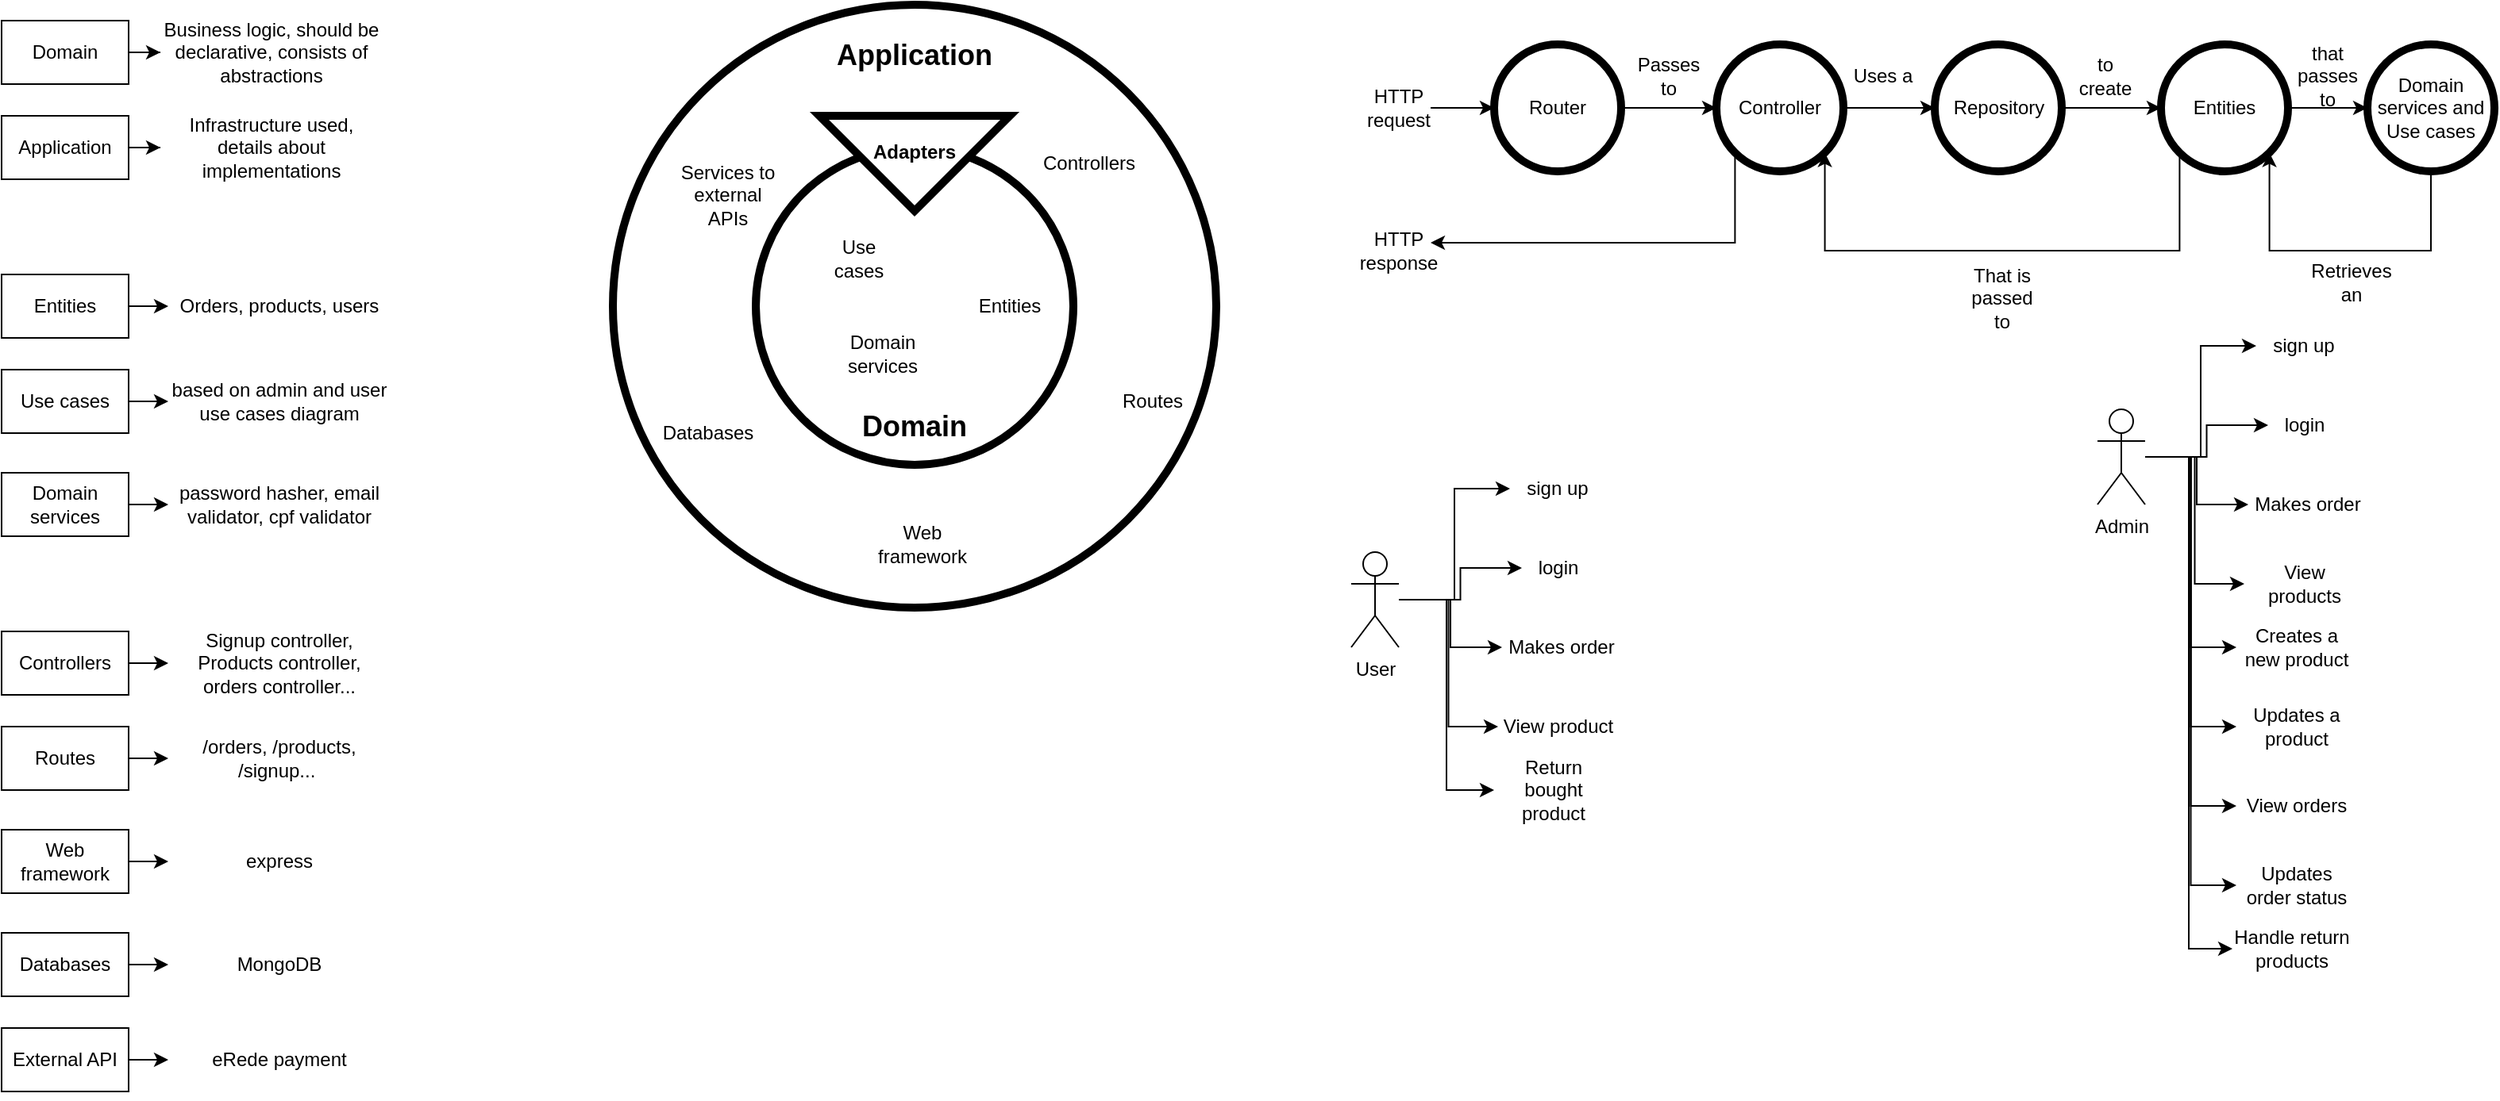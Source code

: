 <mxfile version="13.6.5">
    <diagram id="Y4hd6uM7mUlnHPzgLVsa" name="Page-1">
        <mxGraphModel dx="1163" dy="771" grid="1" gridSize="10" guides="1" tooltips="1" connect="1" arrows="1" fold="1" page="1" pageScale="1" pageWidth="850" pageHeight="1100" math="0" shadow="0">
            <root>
                <mxCell id="0"/>
                <mxCell id="1" parent="0"/>
                <mxCell id="8" style="edgeStyle=orthogonalEdgeStyle;rounded=0;orthogonalLoop=1;jettySize=auto;html=1;" parent="1" source="2" target="5" edge="1">
                    <mxGeometry relative="1" as="geometry"/>
                </mxCell>
                <mxCell id="2" value="Domain" style="rounded=0;whiteSpace=wrap;html=1;" parent="1" vertex="1">
                    <mxGeometry x="40" y="40" width="80" height="40" as="geometry"/>
                </mxCell>
                <mxCell id="7" style="edgeStyle=orthogonalEdgeStyle;rounded=0;orthogonalLoop=1;jettySize=auto;html=1;" parent="1" source="3" target="6" edge="1">
                    <mxGeometry relative="1" as="geometry"/>
                </mxCell>
                <mxCell id="3" value="Application" style="rounded=0;whiteSpace=wrap;html=1;" parent="1" vertex="1">
                    <mxGeometry x="40" y="100" width="80" height="40" as="geometry"/>
                </mxCell>
                <mxCell id="5" value="Business logic, should be declarative, consists of abstractions" style="text;html=1;strokeColor=none;fillColor=none;align=center;verticalAlign=middle;whiteSpace=wrap;rounded=0;" parent="1" vertex="1">
                    <mxGeometry x="140" y="35" width="140" height="50" as="geometry"/>
                </mxCell>
                <mxCell id="6" value="Infrastructure used, details about implementations" style="text;html=1;strokeColor=none;fillColor=none;align=center;verticalAlign=middle;whiteSpace=wrap;rounded=0;" parent="1" vertex="1">
                    <mxGeometry x="140" y="95" width="140" height="50" as="geometry"/>
                </mxCell>
                <mxCell id="9" value="&lt;h2&gt;Application&lt;/h2&gt;" style="ellipse;whiteSpace=wrap;html=1;aspect=fixed;verticalAlign=top;strokeWidth=5;" parent="1" vertex="1">
                    <mxGeometry x="425" y="30" width="380" height="380" as="geometry"/>
                </mxCell>
                <mxCell id="10" value="&lt;font style=&quot;font-size: 18px&quot;&gt;Domain&lt;/font&gt;" style="ellipse;whiteSpace=wrap;html=1;aspect=fixed;verticalAlign=bottom;strokeWidth=5;fontStyle=1;horizontal=1;spacingBottom=10;" parent="1" vertex="1">
                    <mxGeometry x="515" y="120" width="200" height="200" as="geometry"/>
                </mxCell>
                <mxCell id="20XZh5EBx38HHahXffmD-10" value="Controllers" style="text;html=1;strokeColor=none;fillColor=none;align=center;verticalAlign=middle;whiteSpace=wrap;rounded=0;" parent="1" vertex="1">
                    <mxGeometry x="705" y="120" width="40" height="20" as="geometry"/>
                </mxCell>
                <mxCell id="20XZh5EBx38HHahXffmD-11" value="&lt;div&gt;Routes&lt;/div&gt;" style="text;html=1;strokeColor=none;fillColor=none;align=center;verticalAlign=middle;whiteSpace=wrap;rounded=0;" parent="1" vertex="1">
                    <mxGeometry x="745" y="270" width="40" height="20" as="geometry"/>
                </mxCell>
                <mxCell id="20XZh5EBx38HHahXffmD-12" value="Databases" style="text;html=1;strokeColor=none;fillColor=none;align=center;verticalAlign=middle;whiteSpace=wrap;rounded=0;" parent="1" vertex="1">
                    <mxGeometry x="465" y="290" width="40" height="20" as="geometry"/>
                </mxCell>
                <mxCell id="20XZh5EBx38HHahXffmD-13" value="Services to external APIs" style="text;html=1;strokeColor=none;fillColor=none;align=center;verticalAlign=middle;whiteSpace=wrap;rounded=0;" parent="1" vertex="1">
                    <mxGeometry x="465" y="140" width="65" height="20" as="geometry"/>
                </mxCell>
                <mxCell id="20XZh5EBx38HHahXffmD-15" value="Web framework" style="text;html=1;strokeColor=none;fillColor=none;align=center;verticalAlign=middle;whiteSpace=wrap;rounded=0;" parent="1" vertex="1">
                    <mxGeometry x="600" y="360" width="40" height="20" as="geometry"/>
                </mxCell>
                <mxCell id="20XZh5EBx38HHahXffmD-16" value="Use cases" style="text;html=1;strokeColor=none;fillColor=none;align=center;verticalAlign=middle;whiteSpace=wrap;rounded=0;" parent="1" vertex="1">
                    <mxGeometry x="560" y="180" width="40" height="20" as="geometry"/>
                </mxCell>
                <mxCell id="20XZh5EBx38HHahXffmD-17" value="Entities" style="text;html=1;strokeColor=none;fillColor=none;align=center;verticalAlign=middle;whiteSpace=wrap;rounded=0;" parent="1" vertex="1">
                    <mxGeometry x="655" y="210" width="40" height="20" as="geometry"/>
                </mxCell>
                <mxCell id="20XZh5EBx38HHahXffmD-18" value="Domain services" style="text;html=1;strokeColor=none;fillColor=none;align=center;verticalAlign=middle;whiteSpace=wrap;rounded=0;" parent="1" vertex="1">
                    <mxGeometry x="575" y="240" width="40" height="20" as="geometry"/>
                </mxCell>
                <mxCell id="20XZh5EBx38HHahXffmD-22" value="Adapters" style="triangle;whiteSpace=wrap;html=1;strokeWidth=5;rotation=90;horizontal=0;spacingBottom=15;fontStyle=1;fontSize=12;" parent="1" vertex="1">
                    <mxGeometry x="585" y="70" width="60" height="120" as="geometry"/>
                </mxCell>
                <mxCell id="20XZh5EBx38HHahXffmD-30" style="edgeStyle=orthogonalEdgeStyle;rounded=0;orthogonalLoop=1;jettySize=auto;html=1;fontSize=12;" parent="1" source="20XZh5EBx38HHahXffmD-26" target="20XZh5EBx38HHahXffmD-29" edge="1">
                    <mxGeometry relative="1" as="geometry"/>
                </mxCell>
                <mxCell id="20XZh5EBx38HHahXffmD-26" value="HTTP request" style="text;html=1;strokeColor=none;fillColor=none;align=center;verticalAlign=middle;whiteSpace=wrap;rounded=0;fontSize=12;" parent="1" vertex="1">
                    <mxGeometry x="900" y="85" width="40" height="20" as="geometry"/>
                </mxCell>
                <mxCell id="20XZh5EBx38HHahXffmD-32" style="edgeStyle=orthogonalEdgeStyle;rounded=0;orthogonalLoop=1;jettySize=auto;html=1;fontSize=12;" parent="1" source="20XZh5EBx38HHahXffmD-29" target="20XZh5EBx38HHahXffmD-31" edge="1">
                    <mxGeometry relative="1" as="geometry"/>
                </mxCell>
                <mxCell id="20XZh5EBx38HHahXffmD-29" value="Router" style="ellipse;whiteSpace=wrap;html=1;aspect=fixed;strokeWidth=5;fontSize=12;" parent="1" vertex="1">
                    <mxGeometry x="980" y="55" width="80" height="80" as="geometry"/>
                </mxCell>
                <mxCell id="20XZh5EBx38HHahXffmD-35" style="edgeStyle=orthogonalEdgeStyle;rounded=0;orthogonalLoop=1;jettySize=auto;html=1;entryX=0;entryY=0.5;entryDx=0;entryDy=0;fontSize=12;" parent="1" source="20XZh5EBx38HHahXffmD-31" target="20XZh5EBx38HHahXffmD-34" edge="1">
                    <mxGeometry relative="1" as="geometry"/>
                </mxCell>
                <mxCell id="20XZh5EBx38HHahXffmD-57" style="edgeStyle=orthogonalEdgeStyle;rounded=0;orthogonalLoop=1;jettySize=auto;html=1;exitX=0;exitY=1;exitDx=0;exitDy=0;entryX=1;entryY=0.25;entryDx=0;entryDy=0;fontSize=12;" parent="1" source="20XZh5EBx38HHahXffmD-31" target="20XZh5EBx38HHahXffmD-56" edge="1">
                    <mxGeometry relative="1" as="geometry">
                        <Array as="points">
                            <mxPoint x="1132" y="180"/>
                        </Array>
                    </mxGeometry>
                </mxCell>
                <mxCell id="20XZh5EBx38HHahXffmD-31" value="Controller" style="ellipse;whiteSpace=wrap;html=1;aspect=fixed;strokeWidth=5;fontSize=12;" parent="1" vertex="1">
                    <mxGeometry x="1120" y="55" width="80" height="80" as="geometry"/>
                </mxCell>
                <mxCell id="20XZh5EBx38HHahXffmD-33" value="Passes to" style="text;html=1;strokeColor=none;fillColor=none;align=center;verticalAlign=middle;whiteSpace=wrap;rounded=0;fontSize=12;" parent="1" vertex="1">
                    <mxGeometry x="1070" y="65" width="40" height="20" as="geometry"/>
                </mxCell>
                <mxCell id="20XZh5EBx38HHahXffmD-38" style="edgeStyle=orthogonalEdgeStyle;rounded=0;orthogonalLoop=1;jettySize=auto;html=1;entryX=0;entryY=0.5;entryDx=0;entryDy=0;fontSize=12;" parent="1" source="20XZh5EBx38HHahXffmD-34" target="20XZh5EBx38HHahXffmD-37" edge="1">
                    <mxGeometry relative="1" as="geometry"/>
                </mxCell>
                <mxCell id="20XZh5EBx38HHahXffmD-34" value="Repository" style="ellipse;whiteSpace=wrap;html=1;aspect=fixed;strokeWidth=5;fontSize=12;" parent="1" vertex="1">
                    <mxGeometry x="1257.5" y="55" width="80" height="80" as="geometry"/>
                </mxCell>
                <mxCell id="20XZh5EBx38HHahXffmD-36" value="Uses a" style="text;html=1;strokeColor=none;fillColor=none;align=center;verticalAlign=middle;whiteSpace=wrap;rounded=0;fontSize=12;" parent="1" vertex="1">
                    <mxGeometry x="1205" y="65" width="40" height="20" as="geometry"/>
                </mxCell>
                <mxCell id="20XZh5EBx38HHahXffmD-41" style="edgeStyle=orthogonalEdgeStyle;rounded=0;orthogonalLoop=1;jettySize=auto;html=1;entryX=0;entryY=0.5;entryDx=0;entryDy=0;fontSize=12;" parent="1" source="20XZh5EBx38HHahXffmD-37" target="20XZh5EBx38HHahXffmD-40" edge="1">
                    <mxGeometry relative="1" as="geometry"/>
                </mxCell>
                <mxCell id="20XZh5EBx38HHahXffmD-52" style="edgeStyle=orthogonalEdgeStyle;rounded=0;orthogonalLoop=1;jettySize=auto;html=1;exitX=0;exitY=1;exitDx=0;exitDy=0;entryX=1;entryY=1;entryDx=0;entryDy=0;fontSize=12;" parent="1" source="20XZh5EBx38HHahXffmD-37" target="20XZh5EBx38HHahXffmD-31" edge="1">
                    <mxGeometry relative="1" as="geometry">
                        <Array as="points">
                            <mxPoint x="1412" y="185"/>
                            <mxPoint x="1188" y="185"/>
                        </Array>
                    </mxGeometry>
                </mxCell>
                <mxCell id="20XZh5EBx38HHahXffmD-37" value="Entities" style="ellipse;whiteSpace=wrap;html=1;aspect=fixed;strokeWidth=5;fontSize=12;" parent="1" vertex="1">
                    <mxGeometry x="1400" y="55" width="80" height="80" as="geometry"/>
                </mxCell>
                <mxCell id="20XZh5EBx38HHahXffmD-39" value="to create" style="text;html=1;strokeColor=none;fillColor=none;align=center;verticalAlign=middle;whiteSpace=wrap;rounded=0;fontSize=12;" parent="1" vertex="1">
                    <mxGeometry x="1345" y="65" width="40" height="20" as="geometry"/>
                </mxCell>
                <mxCell id="20XZh5EBx38HHahXffmD-49" style="edgeStyle=orthogonalEdgeStyle;rounded=0;orthogonalLoop=1;jettySize=auto;html=1;fontSize=12;entryX=1;entryY=1;entryDx=0;entryDy=0;" parent="1" source="20XZh5EBx38HHahXffmD-40" target="20XZh5EBx38HHahXffmD-37" edge="1">
                    <mxGeometry relative="1" as="geometry">
                        <mxPoint x="1445" y="185" as="targetPoint"/>
                        <Array as="points">
                            <mxPoint x="1570" y="185"/>
                            <mxPoint x="1468" y="185"/>
                        </Array>
                    </mxGeometry>
                </mxCell>
                <mxCell id="20XZh5EBx38HHahXffmD-40" value="Domain services and Use cases" style="ellipse;whiteSpace=wrap;html=1;aspect=fixed;strokeWidth=5;fontSize=12;" parent="1" vertex="1">
                    <mxGeometry x="1530" y="55" width="80" height="80" as="geometry"/>
                </mxCell>
                <mxCell id="20XZh5EBx38HHahXffmD-42" value="that passes to" style="text;html=1;strokeColor=none;fillColor=none;align=center;verticalAlign=middle;whiteSpace=wrap;rounded=0;fontSize=12;" parent="1" vertex="1">
                    <mxGeometry x="1485" y="65" width="40" height="20" as="geometry"/>
                </mxCell>
                <mxCell id="20XZh5EBx38HHahXffmD-50" value="Retrieves an" style="text;html=1;strokeColor=none;fillColor=none;align=center;verticalAlign=middle;whiteSpace=wrap;rounded=0;fontSize=12;" parent="1" vertex="1">
                    <mxGeometry x="1500" y="195" width="40" height="20" as="geometry"/>
                </mxCell>
                <mxCell id="20XZh5EBx38HHahXffmD-54" value="That is passed to" style="text;html=1;strokeColor=none;fillColor=none;align=center;verticalAlign=middle;whiteSpace=wrap;rounded=0;fontSize=12;" parent="1" vertex="1">
                    <mxGeometry x="1280" y="205" width="40" height="20" as="geometry"/>
                </mxCell>
                <mxCell id="20XZh5EBx38HHahXffmD-56" value="HTTP response" style="text;html=1;strokeColor=none;fillColor=none;align=center;verticalAlign=middle;whiteSpace=wrap;rounded=0;fontSize=12;" parent="1" vertex="1">
                    <mxGeometry x="900" y="175" width="40" height="20" as="geometry"/>
                </mxCell>
                <mxCell id="14" style="edgeStyle=orthogonalEdgeStyle;rounded=0;orthogonalLoop=1;jettySize=auto;html=1;" edge="1" parent="1" source="12" target="13">
                    <mxGeometry relative="1" as="geometry"/>
                </mxCell>
                <mxCell id="12" value="Entities" style="rounded=0;whiteSpace=wrap;html=1;" vertex="1" parent="1">
                    <mxGeometry x="40" y="200" width="80" height="40" as="geometry"/>
                </mxCell>
                <mxCell id="13" value="Orders, products, users" style="text;html=1;strokeColor=none;fillColor=none;align=center;verticalAlign=middle;whiteSpace=wrap;rounded=0;" vertex="1" parent="1">
                    <mxGeometry x="145" y="195" width="140" height="50" as="geometry"/>
                </mxCell>
                <mxCell id="15" style="edgeStyle=orthogonalEdgeStyle;rounded=0;orthogonalLoop=1;jettySize=auto;html=1;" edge="1" parent="1" source="16">
                    <mxGeometry relative="1" as="geometry">
                        <mxPoint x="145" y="280" as="targetPoint"/>
                    </mxGeometry>
                </mxCell>
                <mxCell id="16" value="Use cases" style="rounded=0;whiteSpace=wrap;html=1;" vertex="1" parent="1">
                    <mxGeometry x="40" y="260" width="80" height="40" as="geometry"/>
                </mxCell>
                <mxCell id="18" value="based on admin and user use cases diagram" style="text;html=1;strokeColor=none;fillColor=none;align=center;verticalAlign=middle;whiteSpace=wrap;rounded=0;" vertex="1" parent="1">
                    <mxGeometry x="145" y="255" width="140" height="50" as="geometry"/>
                </mxCell>
                <mxCell id="28" style="edgeStyle=orthogonalEdgeStyle;rounded=0;orthogonalLoop=1;jettySize=auto;html=1;entryX=0;entryY=0.5;entryDx=0;entryDy=0;" edge="1" parent="1" source="19" target="22">
                    <mxGeometry relative="1" as="geometry"/>
                </mxCell>
                <mxCell id="29" style="edgeStyle=orthogonalEdgeStyle;rounded=0;orthogonalLoop=1;jettySize=auto;html=1;entryX=0;entryY=0.5;entryDx=0;entryDy=0;" edge="1" parent="1" source="19" target="23">
                    <mxGeometry relative="1" as="geometry"/>
                </mxCell>
                <mxCell id="30" style="edgeStyle=orthogonalEdgeStyle;rounded=0;orthogonalLoop=1;jettySize=auto;html=1;entryX=0;entryY=0.5;entryDx=0;entryDy=0;" edge="1" parent="1" source="19" target="25">
                    <mxGeometry relative="1" as="geometry"/>
                </mxCell>
                <mxCell id="31" style="edgeStyle=orthogonalEdgeStyle;rounded=0;orthogonalLoop=1;jettySize=auto;html=1;entryX=0;entryY=0.5;entryDx=0;entryDy=0;" edge="1" parent="1" source="19" target="26">
                    <mxGeometry relative="1" as="geometry"/>
                </mxCell>
                <mxCell id="51" style="edgeStyle=orthogonalEdgeStyle;rounded=0;orthogonalLoop=1;jettySize=auto;html=1;entryX=0;entryY=0.5;entryDx=0;entryDy=0;" edge="1" parent="1" source="19" target="50">
                    <mxGeometry relative="1" as="geometry"/>
                </mxCell>
                <mxCell id="19" value="User" style="shape=umlActor;verticalLabelPosition=bottom;verticalAlign=top;html=1;outlineConnect=0;" vertex="1" parent="1">
                    <mxGeometry x="890" y="375" width="30" height="60" as="geometry"/>
                </mxCell>
                <mxCell id="22" value="sign up" style="text;html=1;strokeColor=none;fillColor=none;align=center;verticalAlign=middle;whiteSpace=wrap;rounded=0;" vertex="1" parent="1">
                    <mxGeometry x="990" y="325" width="60" height="20" as="geometry"/>
                </mxCell>
                <mxCell id="23" value="login" style="text;html=1;strokeColor=none;fillColor=none;align=center;verticalAlign=middle;whiteSpace=wrap;rounded=0;" vertex="1" parent="1">
                    <mxGeometry x="997.5" y="375" width="45" height="20" as="geometry"/>
                </mxCell>
                <mxCell id="25" value="Makes order" style="text;html=1;strokeColor=none;fillColor=none;align=center;verticalAlign=middle;whiteSpace=wrap;rounded=0;" vertex="1" parent="1">
                    <mxGeometry x="985" y="425" width="75" height="20" as="geometry"/>
                </mxCell>
                <mxCell id="26" value="View product" style="text;html=1;strokeColor=none;fillColor=none;align=center;verticalAlign=middle;whiteSpace=wrap;rounded=0;" vertex="1" parent="1">
                    <mxGeometry x="982.5" y="475" width="75" height="20" as="geometry"/>
                </mxCell>
                <mxCell id="32" style="edgeStyle=orthogonalEdgeStyle;rounded=0;orthogonalLoop=1;jettySize=auto;html=1;entryX=0;entryY=0.5;entryDx=0;entryDy=0;" edge="1" parent="1" source="36" target="37">
                    <mxGeometry relative="1" as="geometry"/>
                </mxCell>
                <mxCell id="33" style="edgeStyle=orthogonalEdgeStyle;rounded=0;orthogonalLoop=1;jettySize=auto;html=1;entryX=0;entryY=0.5;entryDx=0;entryDy=0;" edge="1" parent="1" source="36" target="38">
                    <mxGeometry relative="1" as="geometry"/>
                </mxCell>
                <mxCell id="34" style="edgeStyle=orthogonalEdgeStyle;rounded=0;orthogonalLoop=1;jettySize=auto;html=1;entryX=0;entryY=0.5;entryDx=0;entryDy=0;" edge="1" parent="1" source="36" target="39">
                    <mxGeometry relative="1" as="geometry"/>
                </mxCell>
                <mxCell id="35" style="edgeStyle=orthogonalEdgeStyle;rounded=0;orthogonalLoop=1;jettySize=auto;html=1;entryX=0;entryY=0.5;entryDx=0;entryDy=0;" edge="1" parent="1" source="36" target="40">
                    <mxGeometry relative="1" as="geometry"/>
                </mxCell>
                <mxCell id="42" style="edgeStyle=orthogonalEdgeStyle;rounded=0;orthogonalLoop=1;jettySize=auto;html=1;entryX=0;entryY=0.5;entryDx=0;entryDy=0;" edge="1" parent="1" source="36" target="41">
                    <mxGeometry relative="1" as="geometry"/>
                </mxCell>
                <mxCell id="45" style="edgeStyle=orthogonalEdgeStyle;rounded=0;orthogonalLoop=1;jettySize=auto;html=1;entryX=0;entryY=0.5;entryDx=0;entryDy=0;" edge="1" parent="1" source="36" target="43">
                    <mxGeometry relative="1" as="geometry"/>
                </mxCell>
                <mxCell id="47" style="edgeStyle=orthogonalEdgeStyle;rounded=0;orthogonalLoop=1;jettySize=auto;html=1;entryX=0;entryY=0.5;entryDx=0;entryDy=0;" edge="1" parent="1" source="36" target="46">
                    <mxGeometry relative="1" as="geometry"/>
                </mxCell>
                <mxCell id="49" style="edgeStyle=orthogonalEdgeStyle;rounded=0;orthogonalLoop=1;jettySize=auto;html=1;entryX=0;entryY=0.5;entryDx=0;entryDy=0;" edge="1" parent="1" source="36" target="48">
                    <mxGeometry relative="1" as="geometry"/>
                </mxCell>
                <mxCell id="54" style="edgeStyle=orthogonalEdgeStyle;rounded=0;orthogonalLoop=1;jettySize=auto;html=1;entryX=0;entryY=0.5;entryDx=0;entryDy=0;" edge="1" parent="1" source="36" target="53">
                    <mxGeometry relative="1" as="geometry"/>
                </mxCell>
                <mxCell id="36" value="Admin" style="shape=umlActor;verticalLabelPosition=bottom;verticalAlign=top;html=1;outlineConnect=0;" vertex="1" parent="1">
                    <mxGeometry x="1360" y="285" width="30" height="60" as="geometry"/>
                </mxCell>
                <mxCell id="37" value="sign up" style="text;html=1;strokeColor=none;fillColor=none;align=center;verticalAlign=middle;whiteSpace=wrap;rounded=0;" vertex="1" parent="1">
                    <mxGeometry x="1460" y="235" width="60" height="20" as="geometry"/>
                </mxCell>
                <mxCell id="38" value="login" style="text;html=1;strokeColor=none;fillColor=none;align=center;verticalAlign=middle;whiteSpace=wrap;rounded=0;" vertex="1" parent="1">
                    <mxGeometry x="1467.5" y="285" width="45" height="20" as="geometry"/>
                </mxCell>
                <mxCell id="39" value="Makes order" style="text;html=1;strokeColor=none;fillColor=none;align=center;verticalAlign=middle;whiteSpace=wrap;rounded=0;" vertex="1" parent="1">
                    <mxGeometry x="1455" y="335" width="75" height="20" as="geometry"/>
                </mxCell>
                <mxCell id="40" value="View products" style="text;html=1;strokeColor=none;fillColor=none;align=center;verticalAlign=middle;whiteSpace=wrap;rounded=0;" vertex="1" parent="1">
                    <mxGeometry x="1452.5" y="385" width="75" height="20" as="geometry"/>
                </mxCell>
                <mxCell id="41" value="Creates a new product" style="text;html=1;strokeColor=none;fillColor=none;align=center;verticalAlign=middle;whiteSpace=wrap;rounded=0;" vertex="1" parent="1">
                    <mxGeometry x="1447.5" y="425" width="75" height="20" as="geometry"/>
                </mxCell>
                <mxCell id="43" value="Updates a product" style="text;html=1;strokeColor=none;fillColor=none;align=center;verticalAlign=middle;whiteSpace=wrap;rounded=0;" vertex="1" parent="1">
                    <mxGeometry x="1447.5" y="475" width="75" height="20" as="geometry"/>
                </mxCell>
                <mxCell id="46" value="View orders" style="text;html=1;strokeColor=none;fillColor=none;align=center;verticalAlign=middle;whiteSpace=wrap;rounded=0;" vertex="1" parent="1">
                    <mxGeometry x="1447.5" y="525" width="75" height="20" as="geometry"/>
                </mxCell>
                <mxCell id="48" value="Updates order status" style="text;html=1;strokeColor=none;fillColor=none;align=center;verticalAlign=middle;whiteSpace=wrap;rounded=0;" vertex="1" parent="1">
                    <mxGeometry x="1447.5" y="575" width="75" height="20" as="geometry"/>
                </mxCell>
                <mxCell id="50" value="Return bought product" style="text;html=1;strokeColor=none;fillColor=none;align=center;verticalAlign=middle;whiteSpace=wrap;rounded=0;" vertex="1" parent="1">
                    <mxGeometry x="980" y="515" width="75" height="20" as="geometry"/>
                </mxCell>
                <mxCell id="53" value="Handle return products" style="text;html=1;strokeColor=none;fillColor=none;align=center;verticalAlign=middle;whiteSpace=wrap;rounded=0;" vertex="1" parent="1">
                    <mxGeometry x="1445" y="615" width="75" height="20" as="geometry"/>
                </mxCell>
                <mxCell id="55" style="edgeStyle=orthogonalEdgeStyle;rounded=0;orthogonalLoop=1;jettySize=auto;html=1;" edge="1" parent="1" source="56">
                    <mxGeometry relative="1" as="geometry">
                        <mxPoint x="145" y="345" as="targetPoint"/>
                    </mxGeometry>
                </mxCell>
                <mxCell id="56" value="Domain services" style="rounded=0;whiteSpace=wrap;html=1;" vertex="1" parent="1">
                    <mxGeometry x="40" y="325" width="80" height="40" as="geometry"/>
                </mxCell>
                <mxCell id="57" value="password hasher, email validator, cpf validator" style="text;html=1;strokeColor=none;fillColor=none;align=center;verticalAlign=middle;whiteSpace=wrap;rounded=0;" vertex="1" parent="1">
                    <mxGeometry x="145" y="320" width="140" height="50" as="geometry"/>
                </mxCell>
                <mxCell id="58" style="edgeStyle=orthogonalEdgeStyle;rounded=0;orthogonalLoop=1;jettySize=auto;html=1;" edge="1" parent="1" target="60">
                    <mxGeometry relative="1" as="geometry">
                        <mxPoint x="130" y="420" as="sourcePoint"/>
                    </mxGeometry>
                </mxCell>
                <mxCell id="67" style="edgeStyle=orthogonalEdgeStyle;rounded=0;orthogonalLoop=1;jettySize=auto;html=1;" edge="1" parent="1" source="68" target="69">
                    <mxGeometry relative="1" as="geometry"/>
                </mxCell>
                <mxCell id="68" value="Controllers" style="rounded=0;whiteSpace=wrap;html=1;" vertex="1" parent="1">
                    <mxGeometry x="40" y="425" width="80" height="40" as="geometry"/>
                </mxCell>
                <mxCell id="69" value="Signup controller, Products controller, orders controller..." style="text;html=1;strokeColor=none;fillColor=none;align=center;verticalAlign=middle;whiteSpace=wrap;rounded=0;" vertex="1" parent="1">
                    <mxGeometry x="145" y="420" width="140" height="50" as="geometry"/>
                </mxCell>
                <mxCell id="70" style="edgeStyle=orthogonalEdgeStyle;rounded=0;orthogonalLoop=1;jettySize=auto;html=1;" edge="1" parent="1" source="71">
                    <mxGeometry relative="1" as="geometry">
                        <mxPoint x="145" y="505" as="targetPoint"/>
                    </mxGeometry>
                </mxCell>
                <mxCell id="71" value="Routes" style="rounded=0;whiteSpace=wrap;html=1;" vertex="1" parent="1">
                    <mxGeometry x="40" y="485" width="80" height="40" as="geometry"/>
                </mxCell>
                <mxCell id="72" value="/orders, /products, /signup...&amp;nbsp;" style="text;html=1;strokeColor=none;fillColor=none;align=center;verticalAlign=middle;whiteSpace=wrap;rounded=0;" vertex="1" parent="1">
                    <mxGeometry x="145" y="480" width="140" height="50" as="geometry"/>
                </mxCell>
                <mxCell id="73" style="edgeStyle=orthogonalEdgeStyle;rounded=0;orthogonalLoop=1;jettySize=auto;html=1;" edge="1" parent="1" source="74">
                    <mxGeometry relative="1" as="geometry">
                        <mxPoint x="145" y="570" as="targetPoint"/>
                    </mxGeometry>
                </mxCell>
                <mxCell id="74" value="Web framework" style="rounded=0;whiteSpace=wrap;html=1;" vertex="1" parent="1">
                    <mxGeometry x="40" y="550" width="80" height="40" as="geometry"/>
                </mxCell>
                <mxCell id="75" value="express" style="text;html=1;strokeColor=none;fillColor=none;align=center;verticalAlign=middle;whiteSpace=wrap;rounded=0;" vertex="1" parent="1">
                    <mxGeometry x="145" y="545" width="140" height="50" as="geometry"/>
                </mxCell>
                <mxCell id="76" style="edgeStyle=orthogonalEdgeStyle;rounded=0;orthogonalLoop=1;jettySize=auto;html=1;" edge="1" parent="1" source="77">
                    <mxGeometry relative="1" as="geometry">
                        <mxPoint x="145" y="635" as="targetPoint"/>
                    </mxGeometry>
                </mxCell>
                <mxCell id="77" value="Databases" style="rounded=0;whiteSpace=wrap;html=1;" vertex="1" parent="1">
                    <mxGeometry x="40" y="615" width="80" height="40" as="geometry"/>
                </mxCell>
                <mxCell id="78" value="MongoDB" style="text;html=1;strokeColor=none;fillColor=none;align=center;verticalAlign=middle;whiteSpace=wrap;rounded=0;" vertex="1" parent="1">
                    <mxGeometry x="145" y="610" width="140" height="50" as="geometry"/>
                </mxCell>
                <mxCell id="79" style="edgeStyle=orthogonalEdgeStyle;rounded=0;orthogonalLoop=1;jettySize=auto;html=1;" edge="1" parent="1" source="80">
                    <mxGeometry relative="1" as="geometry">
                        <mxPoint x="145" y="695" as="targetPoint"/>
                    </mxGeometry>
                </mxCell>
                <mxCell id="80" value="External API" style="rounded=0;whiteSpace=wrap;html=1;" vertex="1" parent="1">
                    <mxGeometry x="40" y="675" width="80" height="40" as="geometry"/>
                </mxCell>
                <mxCell id="81" value="eRede payment" style="text;html=1;strokeColor=none;fillColor=none;align=center;verticalAlign=middle;whiteSpace=wrap;rounded=0;" vertex="1" parent="1">
                    <mxGeometry x="145" y="670" width="140" height="50" as="geometry"/>
                </mxCell>
            </root>
        </mxGraphModel>
    </diagram>
</mxfile>